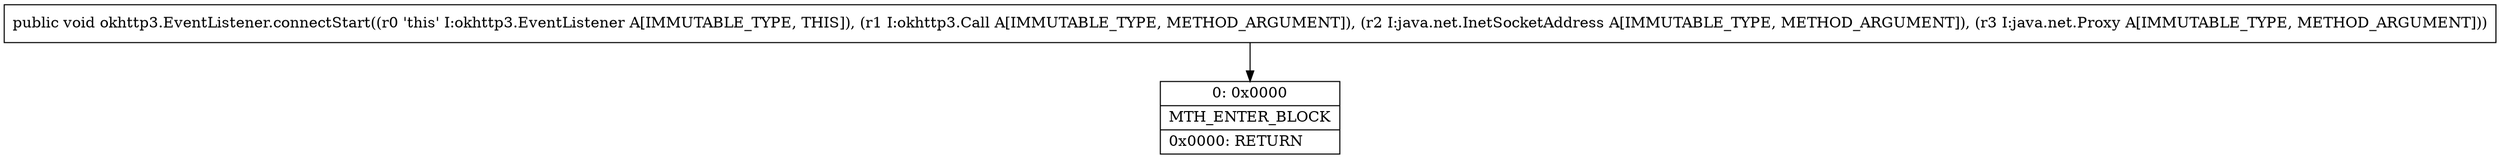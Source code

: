 digraph "CFG forokhttp3.EventListener.connectStart(Lokhttp3\/Call;Ljava\/net\/InetSocketAddress;Ljava\/net\/Proxy;)V" {
Node_0 [shape=record,label="{0\:\ 0x0000|MTH_ENTER_BLOCK\l|0x0000: RETURN   \l}"];
MethodNode[shape=record,label="{public void okhttp3.EventListener.connectStart((r0 'this' I:okhttp3.EventListener A[IMMUTABLE_TYPE, THIS]), (r1 I:okhttp3.Call A[IMMUTABLE_TYPE, METHOD_ARGUMENT]), (r2 I:java.net.InetSocketAddress A[IMMUTABLE_TYPE, METHOD_ARGUMENT]), (r3 I:java.net.Proxy A[IMMUTABLE_TYPE, METHOD_ARGUMENT])) }"];
MethodNode -> Node_0;
}

